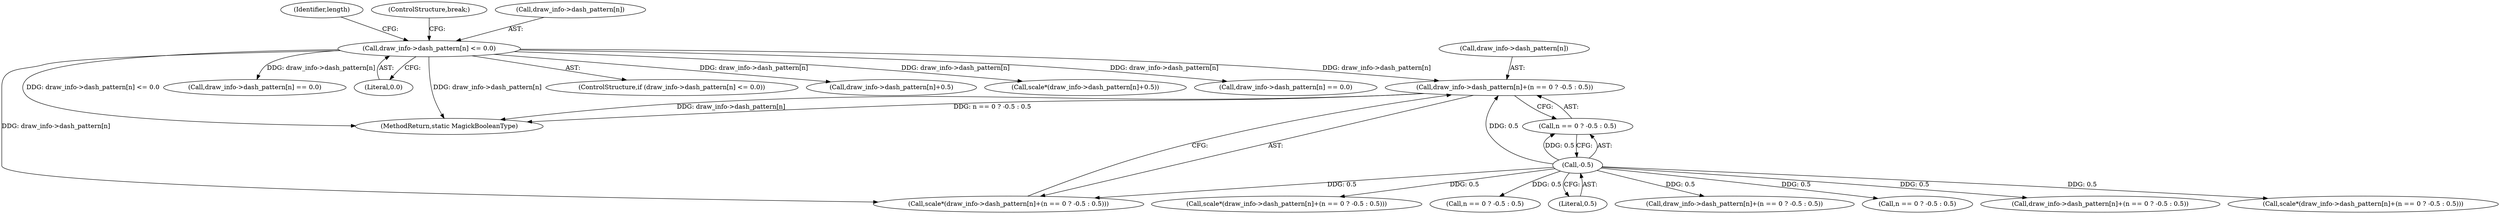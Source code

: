 digraph "0_ImageMagick_726812fa2fa7ce16bcf58f6e115f65427a1c0950_0@array" {
"1000257" [label="(Call,draw_info->dash_pattern[n]+(n == 0 ? -0.5 : 0.5))"];
"1000245" [label="(Call,draw_info->dash_pattern[n] <= 0.0)"];
"1000267" [label="(Call,-0.5)"];
"1000255" [label="(Call,scale*(draw_info->dash_pattern[n]+(n == 0 ? -0.5 : 0.5)))"];
"1000258" [label="(Call,draw_info->dash_pattern[n])"];
"1000761" [label="(MethodReturn,static MagickBooleanType)"];
"1000267" [label="(Call,-0.5)"];
"1000385" [label="(Call,draw_info->dash_pattern[n] == 0.0)"];
"1000254" [label="(Identifier,length)"];
"1000252" [label="(ControlStructure,break;)"];
"1000623" [label="(Call,n == 0 ? -0.5 : 0.5)"];
"1000399" [label="(Call,draw_info->dash_pattern[n]+(n == 0 ? -0.5 : 0.5))"];
"1000257" [label="(Call,draw_info->dash_pattern[n]+(n == 0 ? -0.5 : 0.5))"];
"1000251" [label="(Literal,0.0)"];
"1000397" [label="(Call,scale*(draw_info->dash_pattern[n]+(n == 0 ? -0.5 : 0.5)))"];
"1000615" [label="(Call,scale*(draw_info->dash_pattern[n]+(n == 0 ? -0.5 : 0.5)))"];
"1000244" [label="(ControlStructure,if (draw_info->dash_pattern[n] <= 0.0))"];
"1000405" [label="(Call,n == 0 ? -0.5 : 0.5)"];
"1000284" [label="(Call,draw_info->dash_pattern[n]+0.5)"];
"1000245" [label="(Call,draw_info->dash_pattern[n] <= 0.0)"];
"1000282" [label="(Call,scale*(draw_info->dash_pattern[n]+0.5))"];
"1000268" [label="(Literal,0.5)"];
"1000617" [label="(Call,draw_info->dash_pattern[n]+(n == 0 ? -0.5 : 0.5))"];
"1000246" [label="(Call,draw_info->dash_pattern[n])"];
"1000263" [label="(Call,n == 0 ? -0.5 : 0.5)"];
"1000603" [label="(Call,draw_info->dash_pattern[n] == 0.0)"];
"1000257" -> "1000255"  [label="AST: "];
"1000257" -> "1000263"  [label="CFG: "];
"1000258" -> "1000257"  [label="AST: "];
"1000263" -> "1000257"  [label="AST: "];
"1000255" -> "1000257"  [label="CFG: "];
"1000257" -> "1000761"  [label="DDG: n == 0 ? -0.5 : 0.5"];
"1000257" -> "1000761"  [label="DDG: draw_info->dash_pattern[n]"];
"1000245" -> "1000257"  [label="DDG: draw_info->dash_pattern[n]"];
"1000267" -> "1000257"  [label="DDG: 0.5"];
"1000245" -> "1000244"  [label="AST: "];
"1000245" -> "1000251"  [label="CFG: "];
"1000246" -> "1000245"  [label="AST: "];
"1000251" -> "1000245"  [label="AST: "];
"1000252" -> "1000245"  [label="CFG: "];
"1000254" -> "1000245"  [label="CFG: "];
"1000245" -> "1000761"  [label="DDG: draw_info->dash_pattern[n] <= 0.0"];
"1000245" -> "1000761"  [label="DDG: draw_info->dash_pattern[n]"];
"1000245" -> "1000255"  [label="DDG: draw_info->dash_pattern[n]"];
"1000245" -> "1000282"  [label="DDG: draw_info->dash_pattern[n]"];
"1000245" -> "1000284"  [label="DDG: draw_info->dash_pattern[n]"];
"1000245" -> "1000385"  [label="DDG: draw_info->dash_pattern[n]"];
"1000245" -> "1000603"  [label="DDG: draw_info->dash_pattern[n]"];
"1000267" -> "1000263"  [label="AST: "];
"1000267" -> "1000268"  [label="CFG: "];
"1000268" -> "1000267"  [label="AST: "];
"1000263" -> "1000267"  [label="CFG: "];
"1000267" -> "1000255"  [label="DDG: 0.5"];
"1000267" -> "1000263"  [label="DDG: 0.5"];
"1000267" -> "1000397"  [label="DDG: 0.5"];
"1000267" -> "1000399"  [label="DDG: 0.5"];
"1000267" -> "1000405"  [label="DDG: 0.5"];
"1000267" -> "1000615"  [label="DDG: 0.5"];
"1000267" -> "1000617"  [label="DDG: 0.5"];
"1000267" -> "1000623"  [label="DDG: 0.5"];
}
